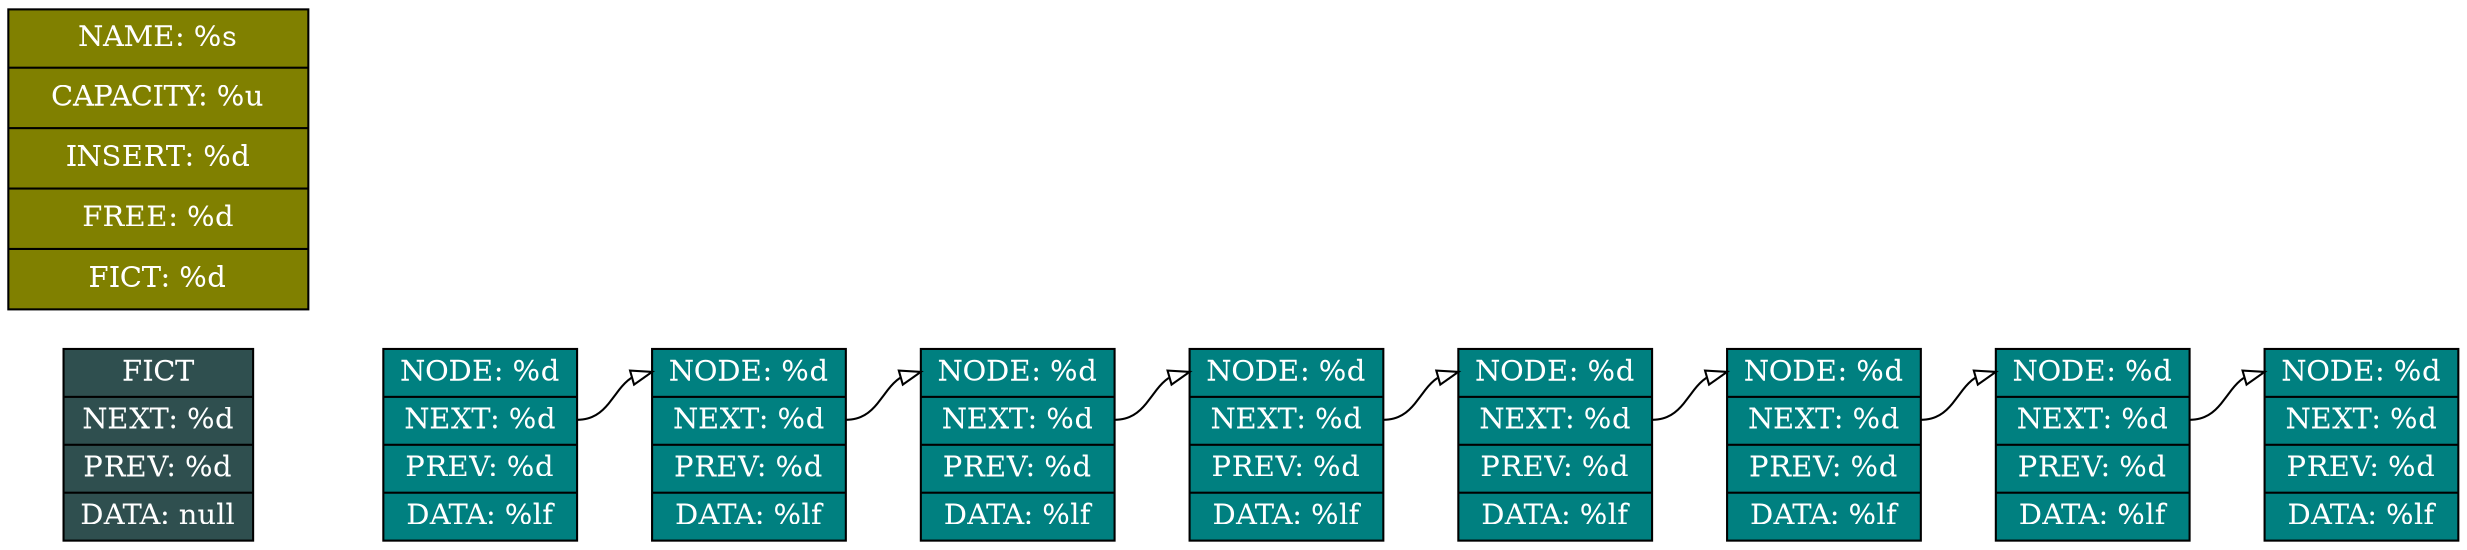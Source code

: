 digraph LIST
{
    dpi = 200;
    rankdir = LR;

    subgraph LISTS
    {
        node [shape = record, style = "filled", fillcolor = "teal", fontcolor = "white"];
        edge [maxlen = 2, penwidth = 1, arrowhead = "empty", weight = 1];

            l_elem_fict [label = "<name> FICT | <next> NEXT: %d | <prev> PREV: %d | <data> DATA: null", fillcolor = "darkslategray"];
            l_elem_i [label = "<name> NODE: %d | <next> NEXT: %d | <prev> PREV: %d | <data> DATA: %lf"];
            l_elem_g [label = "<name> NODE: %d | <next> NEXT: %d | <prev> PREV: %d | <data> DATA: %lf"];
            l_elem_t [label = "<name> NODE: %d | <next> NEXT: %d | <prev> PREV: %d | <data> DATA: %lf"];
            l_elem_k [label = "<name> NODE: %d | <next> NEXT: %d | <prev> PREV: %d | <data> DATA: %lf"];
            l_elem_m [label = "<name> NODE: %d | <next> NEXT: %d | <prev> PREV: %d | <data> DATA: %lf"];
            l_elem_z [label = "<name> NODE: %d | <next> NEXT: %d | <prev> PREV: %d | <data> DATA: %lf"];
            l_elem_p [label = "<name> NODE: %d | <next> NEXT: %d | <prev> PREV: %d | <data> DATA: %lf"];
            l_elem_r [label = "<name> NODE: %d | <next> NEXT: %d | <prev> PREV: %d | <data> DATA: %lf"];

        l_elem_fict -> l_elem_i -> l_elem_g -> l_elem_t -> l_elem_k -> l_elem_m -> l_elem_z -> l_elem_p -> l_elem_r [weight = 5, style = "invisible", arrowhead = "none"];

        l_elem_i:next -> l_elem_g:name;
        l_elem_g:next -> l_elem_t:name;
        l_elem_t:next -> l_elem_k:name;
        l_elem_k:next -> l_elem_m:name;
        l_elem_m:next -> l_elem_z:name;
        l_elem_z:next -> l_elem_p:name;
        l_elem_p:next -> l_elem_r:name;

    }

    subgraph MAIN
    {
        node     [shape = record, width = 2, height = 2, style = "filled", fillcolor = "olive", fontcolor = "white"];
        edge     [maxlen = 1 , penwidth = 1, arrowhead = "empty"];

        main     [label = "{NAME:  %s} | {CAPACITY:  %u} | {INSERT:  %d} | {FREE:  %d} | {FICT:  %d}"];
    }

}
